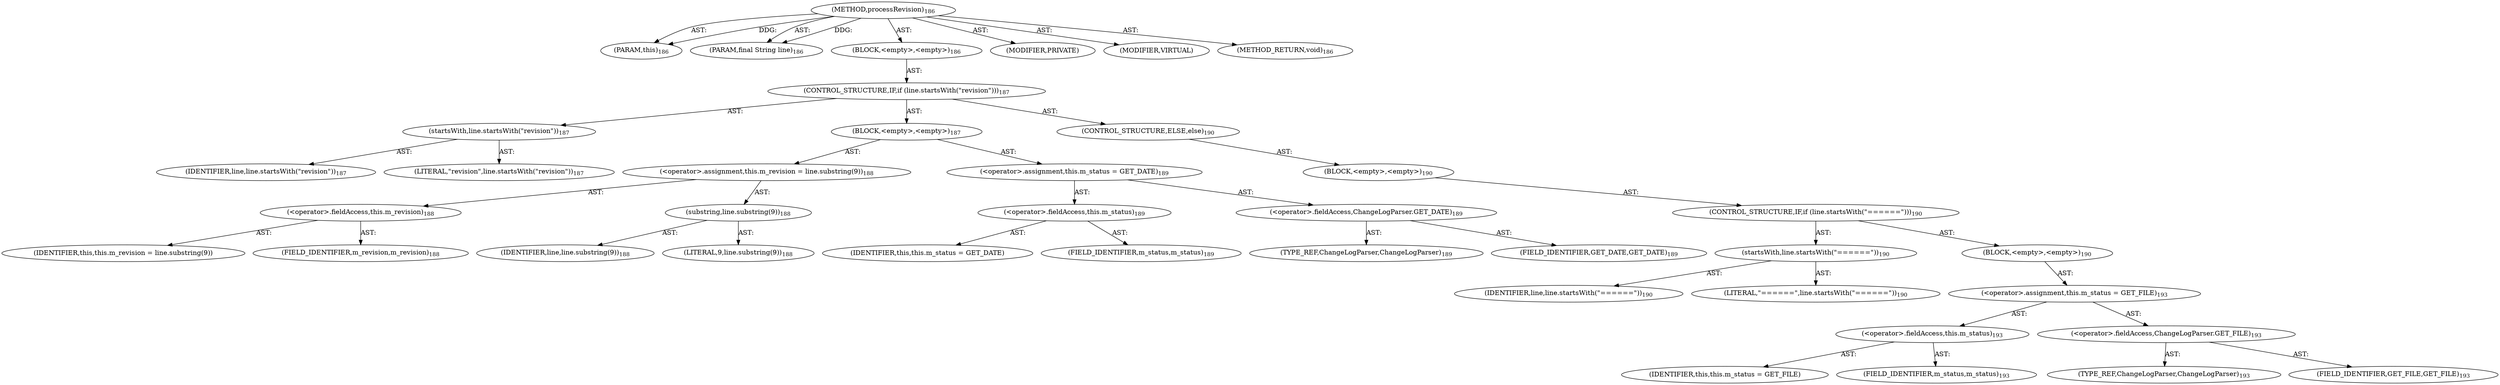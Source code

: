 digraph "processRevision" {  
"111669149700" [label = <(METHOD,processRevision)<SUB>186</SUB>> ]
"115964117001" [label = <(PARAM,this)<SUB>186</SUB>> ]
"115964117002" [label = <(PARAM,final String line)<SUB>186</SUB>> ]
"25769803792" [label = <(BLOCK,&lt;empty&gt;,&lt;empty&gt;)<SUB>186</SUB>> ]
"47244640268" [label = <(CONTROL_STRUCTURE,IF,if (line.startsWith(&quot;revision&quot;)))<SUB>187</SUB>> ]
"30064771138" [label = <(startsWith,line.startsWith(&quot;revision&quot;))<SUB>187</SUB>> ]
"68719476787" [label = <(IDENTIFIER,line,line.startsWith(&quot;revision&quot;))<SUB>187</SUB>> ]
"90194313224" [label = <(LITERAL,&quot;revision&quot;,line.startsWith(&quot;revision&quot;))<SUB>187</SUB>> ]
"25769803793" [label = <(BLOCK,&lt;empty&gt;,&lt;empty&gt;)<SUB>187</SUB>> ]
"30064771139" [label = <(&lt;operator&gt;.assignment,this.m_revision = line.substring(9))<SUB>188</SUB>> ]
"30064771140" [label = <(&lt;operator&gt;.fieldAccess,this.m_revision)<SUB>188</SUB>> ]
"68719476788" [label = <(IDENTIFIER,this,this.m_revision = line.substring(9))> ]
"55834574870" [label = <(FIELD_IDENTIFIER,m_revision,m_revision)<SUB>188</SUB>> ]
"30064771141" [label = <(substring,line.substring(9))<SUB>188</SUB>> ]
"68719476789" [label = <(IDENTIFIER,line,line.substring(9))<SUB>188</SUB>> ]
"90194313225" [label = <(LITERAL,9,line.substring(9))<SUB>188</SUB>> ]
"30064771142" [label = <(&lt;operator&gt;.assignment,this.m_status = GET_DATE)<SUB>189</SUB>> ]
"30064771143" [label = <(&lt;operator&gt;.fieldAccess,this.m_status)<SUB>189</SUB>> ]
"68719476790" [label = <(IDENTIFIER,this,this.m_status = GET_DATE)> ]
"55834574871" [label = <(FIELD_IDENTIFIER,m_status,m_status)<SUB>189</SUB>> ]
"30064771144" [label = <(&lt;operator&gt;.fieldAccess,ChangeLogParser.GET_DATE)<SUB>189</SUB>> ]
"180388626441" [label = <(TYPE_REF,ChangeLogParser,ChangeLogParser)<SUB>189</SUB>> ]
"55834574872" [label = <(FIELD_IDENTIFIER,GET_DATE,GET_DATE)<SUB>189</SUB>> ]
"47244640269" [label = <(CONTROL_STRUCTURE,ELSE,else)<SUB>190</SUB>> ]
"25769803794" [label = <(BLOCK,&lt;empty&gt;,&lt;empty&gt;)<SUB>190</SUB>> ]
"47244640270" [label = <(CONTROL_STRUCTURE,IF,if (line.startsWith(&quot;======&quot;)))<SUB>190</SUB>> ]
"30064771145" [label = <(startsWith,line.startsWith(&quot;======&quot;))<SUB>190</SUB>> ]
"68719476791" [label = <(IDENTIFIER,line,line.startsWith(&quot;======&quot;))<SUB>190</SUB>> ]
"90194313226" [label = <(LITERAL,&quot;======&quot;,line.startsWith(&quot;======&quot;))<SUB>190</SUB>> ]
"25769803795" [label = <(BLOCK,&lt;empty&gt;,&lt;empty&gt;)<SUB>190</SUB>> ]
"30064771146" [label = <(&lt;operator&gt;.assignment,this.m_status = GET_FILE)<SUB>193</SUB>> ]
"30064771147" [label = <(&lt;operator&gt;.fieldAccess,this.m_status)<SUB>193</SUB>> ]
"68719476792" [label = <(IDENTIFIER,this,this.m_status = GET_FILE)> ]
"55834574873" [label = <(FIELD_IDENTIFIER,m_status,m_status)<SUB>193</SUB>> ]
"30064771148" [label = <(&lt;operator&gt;.fieldAccess,ChangeLogParser.GET_FILE)<SUB>193</SUB>> ]
"180388626442" [label = <(TYPE_REF,ChangeLogParser,ChangeLogParser)<SUB>193</SUB>> ]
"55834574874" [label = <(FIELD_IDENTIFIER,GET_FILE,GET_FILE)<SUB>193</SUB>> ]
"133143986203" [label = <(MODIFIER,PRIVATE)> ]
"133143986204" [label = <(MODIFIER,VIRTUAL)> ]
"128849018884" [label = <(METHOD_RETURN,void)<SUB>186</SUB>> ]
  "111669149700" -> "115964117001"  [ label = "AST: "] 
  "111669149700" -> "115964117002"  [ label = "AST: "] 
  "111669149700" -> "25769803792"  [ label = "AST: "] 
  "111669149700" -> "133143986203"  [ label = "AST: "] 
  "111669149700" -> "133143986204"  [ label = "AST: "] 
  "111669149700" -> "128849018884"  [ label = "AST: "] 
  "25769803792" -> "47244640268"  [ label = "AST: "] 
  "47244640268" -> "30064771138"  [ label = "AST: "] 
  "47244640268" -> "25769803793"  [ label = "AST: "] 
  "47244640268" -> "47244640269"  [ label = "AST: "] 
  "30064771138" -> "68719476787"  [ label = "AST: "] 
  "30064771138" -> "90194313224"  [ label = "AST: "] 
  "25769803793" -> "30064771139"  [ label = "AST: "] 
  "25769803793" -> "30064771142"  [ label = "AST: "] 
  "30064771139" -> "30064771140"  [ label = "AST: "] 
  "30064771139" -> "30064771141"  [ label = "AST: "] 
  "30064771140" -> "68719476788"  [ label = "AST: "] 
  "30064771140" -> "55834574870"  [ label = "AST: "] 
  "30064771141" -> "68719476789"  [ label = "AST: "] 
  "30064771141" -> "90194313225"  [ label = "AST: "] 
  "30064771142" -> "30064771143"  [ label = "AST: "] 
  "30064771142" -> "30064771144"  [ label = "AST: "] 
  "30064771143" -> "68719476790"  [ label = "AST: "] 
  "30064771143" -> "55834574871"  [ label = "AST: "] 
  "30064771144" -> "180388626441"  [ label = "AST: "] 
  "30064771144" -> "55834574872"  [ label = "AST: "] 
  "47244640269" -> "25769803794"  [ label = "AST: "] 
  "25769803794" -> "47244640270"  [ label = "AST: "] 
  "47244640270" -> "30064771145"  [ label = "AST: "] 
  "47244640270" -> "25769803795"  [ label = "AST: "] 
  "30064771145" -> "68719476791"  [ label = "AST: "] 
  "30064771145" -> "90194313226"  [ label = "AST: "] 
  "25769803795" -> "30064771146"  [ label = "AST: "] 
  "30064771146" -> "30064771147"  [ label = "AST: "] 
  "30064771146" -> "30064771148"  [ label = "AST: "] 
  "30064771147" -> "68719476792"  [ label = "AST: "] 
  "30064771147" -> "55834574873"  [ label = "AST: "] 
  "30064771148" -> "180388626442"  [ label = "AST: "] 
  "30064771148" -> "55834574874"  [ label = "AST: "] 
  "111669149700" -> "115964117001"  [ label = "DDG: "] 
  "111669149700" -> "115964117002"  [ label = "DDG: "] 
}

